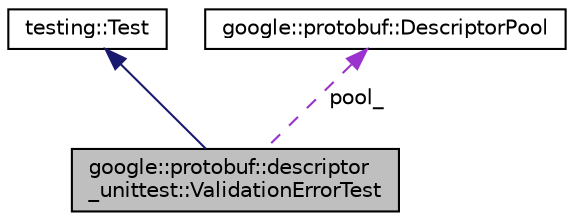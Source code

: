 digraph "google::protobuf::descriptor_unittest::ValidationErrorTest"
{
 // LATEX_PDF_SIZE
  edge [fontname="Helvetica",fontsize="10",labelfontname="Helvetica",labelfontsize="10"];
  node [fontname="Helvetica",fontsize="10",shape=record];
  Node1 [label="google::protobuf::descriptor\l_unittest::ValidationErrorTest",height=0.2,width=0.4,color="black", fillcolor="grey75", style="filled", fontcolor="black",tooltip=" "];
  Node2 -> Node1 [dir="back",color="midnightblue",fontsize="10",style="solid",fontname="Helvetica"];
  Node2 [label="testing::Test",height=0.2,width=0.4,color="black", fillcolor="white", style="filled",URL="$classtesting_1_1Test.html",tooltip=" "];
  Node3 -> Node1 [dir="back",color="darkorchid3",fontsize="10",style="dashed",label=" pool_" ,fontname="Helvetica"];
  Node3 [label="google::protobuf::DescriptorPool",height=0.2,width=0.4,color="black", fillcolor="white", style="filled",URL="$classgoogle_1_1protobuf_1_1DescriptorPool.html",tooltip=" "];
}

